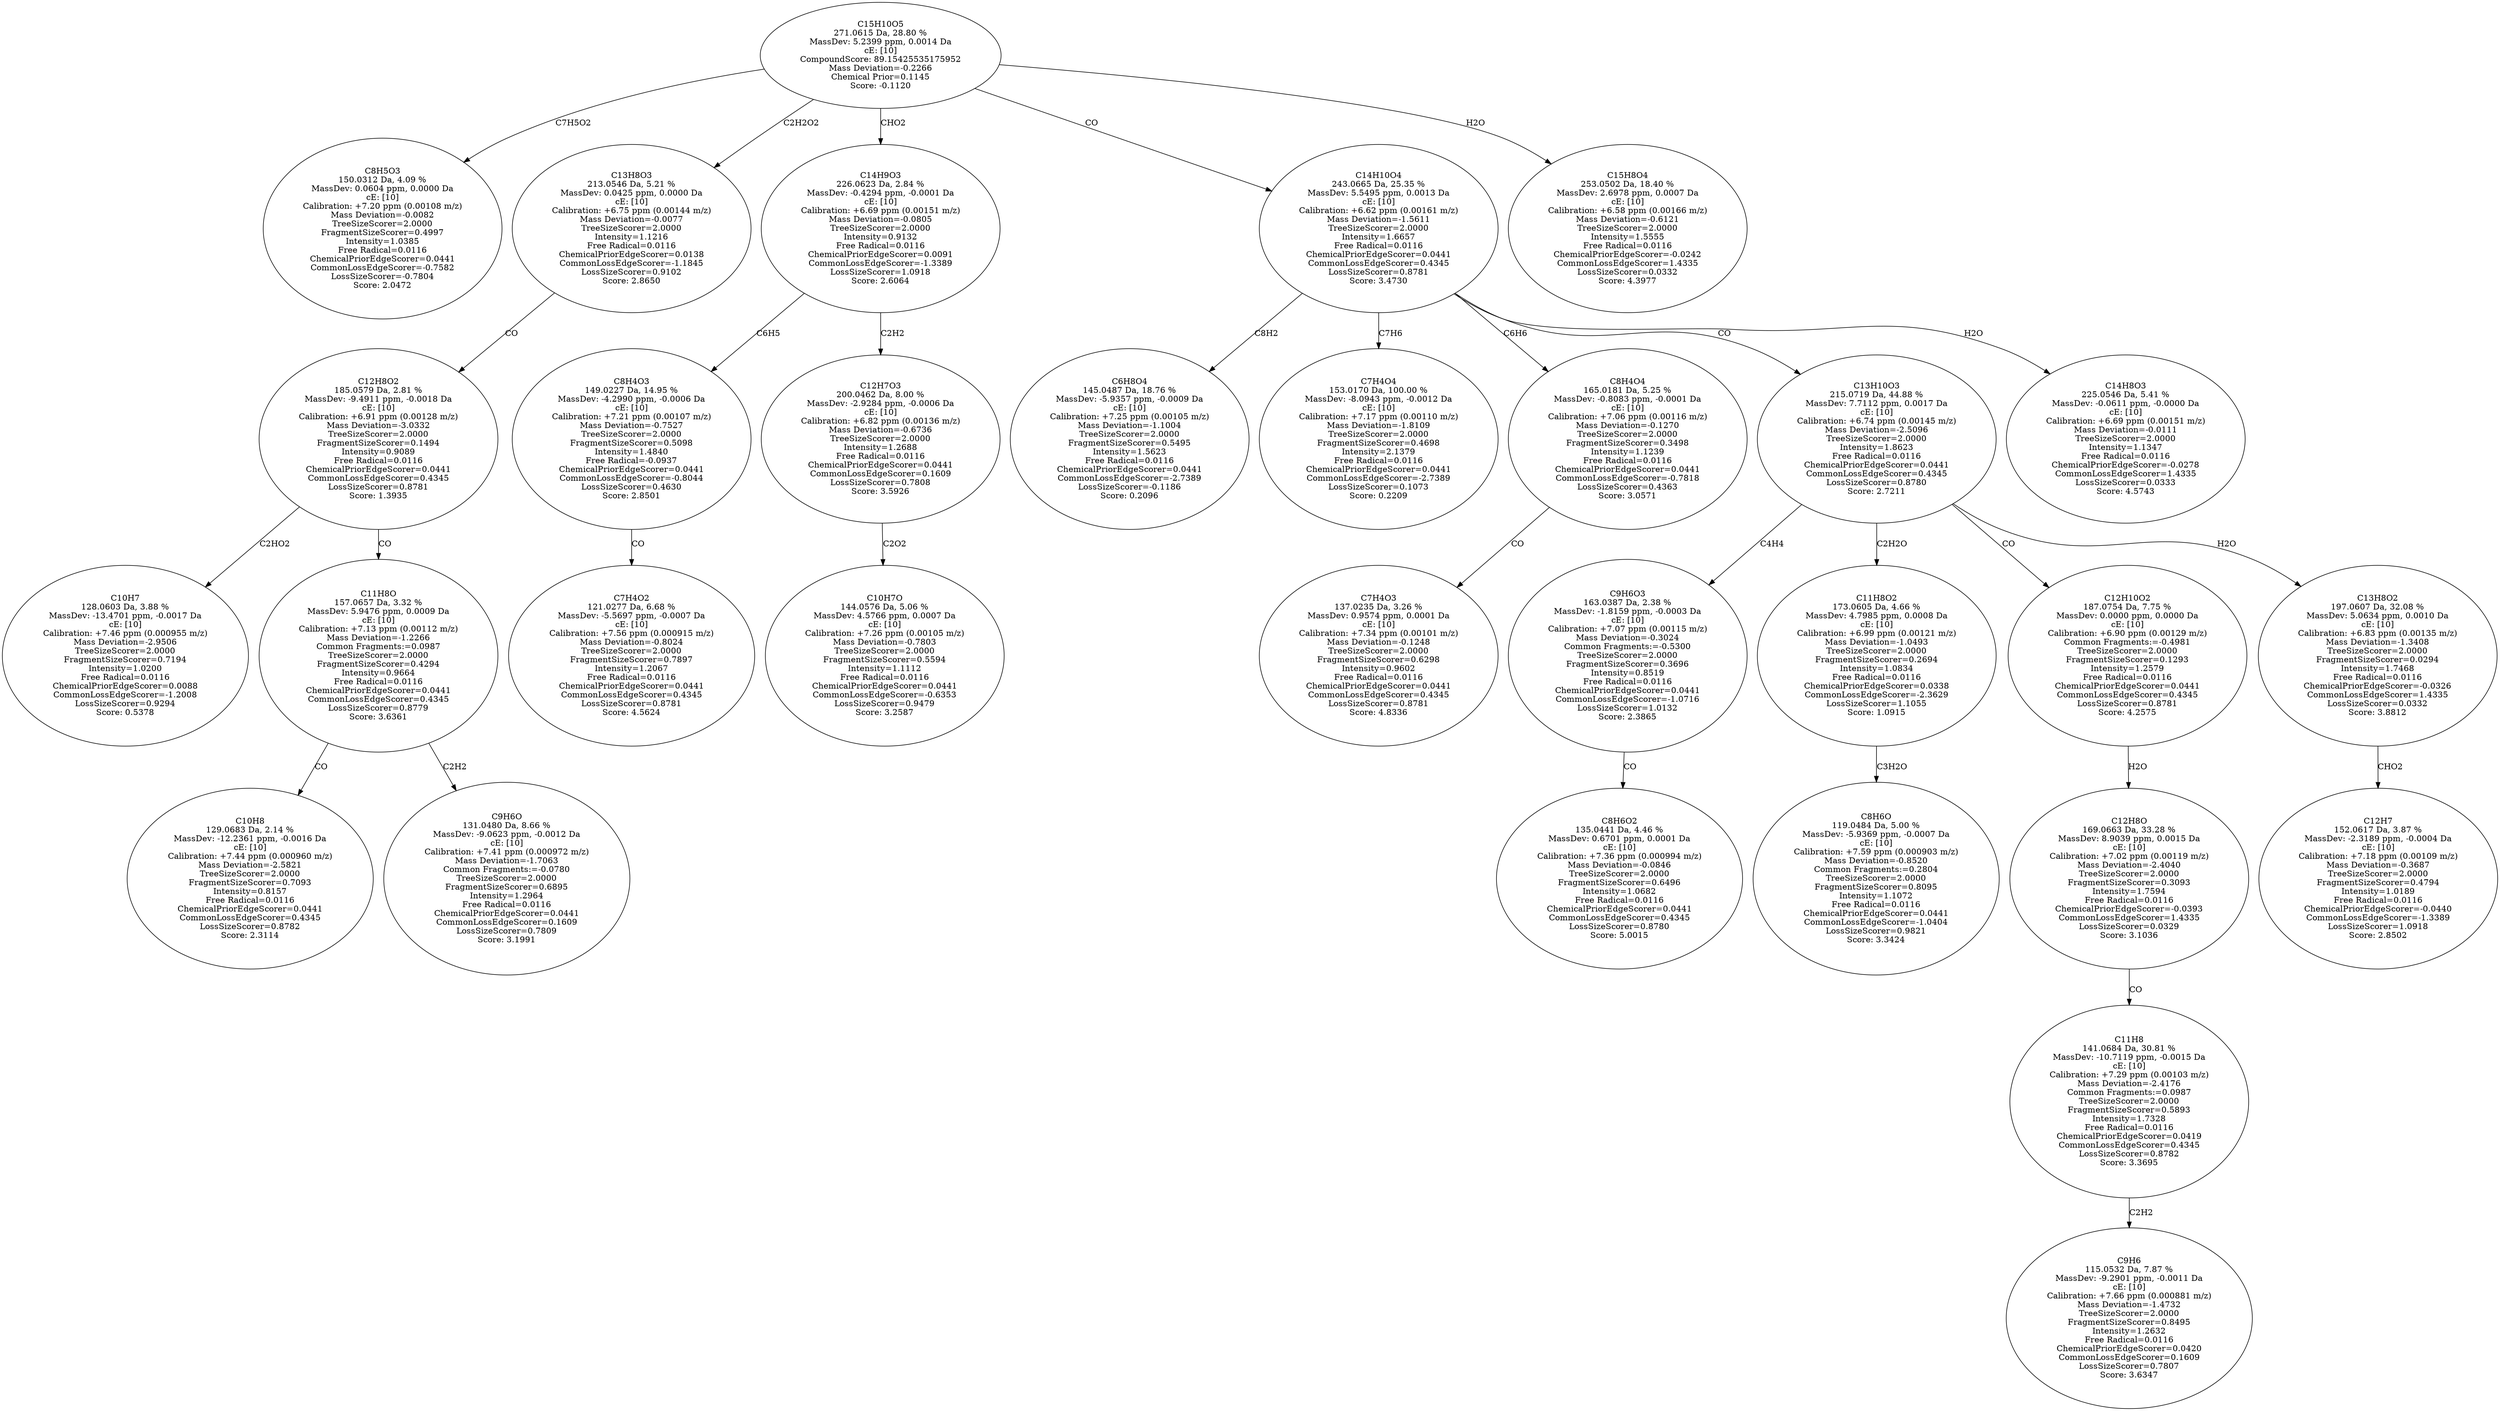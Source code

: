 strict digraph {
v1 [label="C8H5O3\n150.0312 Da, 4.09 %\nMassDev: 0.0604 ppm, 0.0000 Da\ncE: [10]\nCalibration: +7.20 ppm (0.00108 m/z)\nMass Deviation=-0.0082\nTreeSizeScorer=2.0000\nFragmentSizeScorer=0.4997\nIntensity=1.0385\nFree Radical=0.0116\nChemicalPriorEdgeScorer=0.0441\nCommonLossEdgeScorer=-0.7582\nLossSizeScorer=-0.7804\nScore: 2.0472"];
v2 [label="C10H7\n128.0603 Da, 3.88 %\nMassDev: -13.4701 ppm, -0.0017 Da\ncE: [10]\nCalibration: +7.46 ppm (0.000955 m/z)\nMass Deviation=-2.9506\nTreeSizeScorer=2.0000\nFragmentSizeScorer=0.7194\nIntensity=1.0200\nFree Radical=0.0116\nChemicalPriorEdgeScorer=0.0088\nCommonLossEdgeScorer=-1.2008\nLossSizeScorer=0.9294\nScore: 0.5378"];
v3 [label="C10H8\n129.0683 Da, 2.14 %\nMassDev: -12.2361 ppm, -0.0016 Da\ncE: [10]\nCalibration: +7.44 ppm (0.000960 m/z)\nMass Deviation=-2.5821\nTreeSizeScorer=2.0000\nFragmentSizeScorer=0.7093\nIntensity=0.8157\nFree Radical=0.0116\nChemicalPriorEdgeScorer=0.0441\nCommonLossEdgeScorer=0.4345\nLossSizeScorer=0.8782\nScore: 2.3114"];
v4 [label="C9H6O\n131.0480 Da, 8.66 %\nMassDev: -9.0623 ppm, -0.0012 Da\ncE: [10]\nCalibration: +7.41 ppm (0.000972 m/z)\nMass Deviation=-1.7063\nCommon Fragments:=-0.0780\nTreeSizeScorer=2.0000\nFragmentSizeScorer=0.6895\nIntensity=1.2964\nFree Radical=0.0116\nChemicalPriorEdgeScorer=0.0441\nCommonLossEdgeScorer=0.1609\nLossSizeScorer=0.7809\nScore: 3.1991"];
v5 [label="C11H8O\n157.0657 Da, 3.32 %\nMassDev: 5.9476 ppm, 0.0009 Da\ncE: [10]\nCalibration: +7.13 ppm (0.00112 m/z)\nMass Deviation=-1.2266\nCommon Fragments:=0.0987\nTreeSizeScorer=2.0000\nFragmentSizeScorer=0.4294\nIntensity=0.9664\nFree Radical=0.0116\nChemicalPriorEdgeScorer=0.0441\nCommonLossEdgeScorer=0.4345\nLossSizeScorer=0.8779\nScore: 3.6361"];
v6 [label="C12H8O2\n185.0579 Da, 2.81 %\nMassDev: -9.4911 ppm, -0.0018 Da\ncE: [10]\nCalibration: +6.91 ppm (0.00128 m/z)\nMass Deviation=-3.0332\nTreeSizeScorer=2.0000\nFragmentSizeScorer=0.1494\nIntensity=0.9089\nFree Radical=0.0116\nChemicalPriorEdgeScorer=0.0441\nCommonLossEdgeScorer=0.4345\nLossSizeScorer=0.8781\nScore: 1.3935"];
v7 [label="C13H8O3\n213.0546 Da, 5.21 %\nMassDev: 0.0425 ppm, 0.0000 Da\ncE: [10]\nCalibration: +6.75 ppm (0.00144 m/z)\nMass Deviation=-0.0077\nTreeSizeScorer=2.0000\nIntensity=1.1216\nFree Radical=0.0116\nChemicalPriorEdgeScorer=0.0138\nCommonLossEdgeScorer=-1.1845\nLossSizeScorer=0.9102\nScore: 2.8650"];
v8 [label="C7H4O2\n121.0277 Da, 6.68 %\nMassDev: -5.5697 ppm, -0.0007 Da\ncE: [10]\nCalibration: +7.56 ppm (0.000915 m/z)\nMass Deviation=-0.8024\nTreeSizeScorer=2.0000\nFragmentSizeScorer=0.7897\nIntensity=1.2067\nFree Radical=0.0116\nChemicalPriorEdgeScorer=0.0441\nCommonLossEdgeScorer=0.4345\nLossSizeScorer=0.8781\nScore: 4.5624"];
v9 [label="C8H4O3\n149.0227 Da, 14.95 %\nMassDev: -4.2990 ppm, -0.0006 Da\ncE: [10]\nCalibration: +7.21 ppm (0.00107 m/z)\nMass Deviation=-0.7527\nTreeSizeScorer=2.0000\nFragmentSizeScorer=0.5098\nIntensity=1.4840\nFree Radical=-0.0937\nChemicalPriorEdgeScorer=0.0441\nCommonLossEdgeScorer=-0.8044\nLossSizeScorer=0.4630\nScore: 2.8501"];
v10 [label="C10H7O\n144.0576 Da, 5.06 %\nMassDev: 4.5766 ppm, 0.0007 Da\ncE: [10]\nCalibration: +7.26 ppm (0.00105 m/z)\nMass Deviation=-0.7803\nTreeSizeScorer=2.0000\nFragmentSizeScorer=0.5594\nIntensity=1.1112\nFree Radical=0.0116\nChemicalPriorEdgeScorer=0.0441\nCommonLossEdgeScorer=-0.6353\nLossSizeScorer=0.9479\nScore: 3.2587"];
v11 [label="C12H7O3\n200.0462 Da, 8.00 %\nMassDev: -2.9284 ppm, -0.0006 Da\ncE: [10]\nCalibration: +6.82 ppm (0.00136 m/z)\nMass Deviation=-0.6736\nTreeSizeScorer=2.0000\nIntensity=1.2688\nFree Radical=0.0116\nChemicalPriorEdgeScorer=0.0441\nCommonLossEdgeScorer=0.1609\nLossSizeScorer=0.7808\nScore: 3.5926"];
v12 [label="C14H9O3\n226.0623 Da, 2.84 %\nMassDev: -0.4294 ppm, -0.0001 Da\ncE: [10]\nCalibration: +6.69 ppm (0.00151 m/z)\nMass Deviation=-0.0805\nTreeSizeScorer=2.0000\nIntensity=0.9132\nFree Radical=0.0116\nChemicalPriorEdgeScorer=0.0091\nCommonLossEdgeScorer=-1.3389\nLossSizeScorer=1.0918\nScore: 2.6064"];
v13 [label="C6H8O4\n145.0487 Da, 18.76 %\nMassDev: -5.9357 ppm, -0.0009 Da\ncE: [10]\nCalibration: +7.25 ppm (0.00105 m/z)\nMass Deviation=-1.1004\nTreeSizeScorer=2.0000\nFragmentSizeScorer=0.5495\nIntensity=1.5623\nFree Radical=0.0116\nChemicalPriorEdgeScorer=0.0441\nCommonLossEdgeScorer=-2.7389\nLossSizeScorer=-0.1186\nScore: 0.2096"];
v14 [label="C7H4O4\n153.0170 Da, 100.00 %\nMassDev: -8.0943 ppm, -0.0012 Da\ncE: [10]\nCalibration: +7.17 ppm (0.00110 m/z)\nMass Deviation=-1.8109\nTreeSizeScorer=2.0000\nFragmentSizeScorer=0.4698\nIntensity=2.1379\nFree Radical=0.0116\nChemicalPriorEdgeScorer=0.0441\nCommonLossEdgeScorer=-2.7389\nLossSizeScorer=0.1073\nScore: 0.2209"];
v15 [label="C7H4O3\n137.0235 Da, 3.26 %\nMassDev: 0.9574 ppm, 0.0001 Da\ncE: [10]\nCalibration: +7.34 ppm (0.00101 m/z)\nMass Deviation=-0.1248\nTreeSizeScorer=2.0000\nFragmentSizeScorer=0.6298\nIntensity=0.9602\nFree Radical=0.0116\nChemicalPriorEdgeScorer=0.0441\nCommonLossEdgeScorer=0.4345\nLossSizeScorer=0.8781\nScore: 4.8336"];
v16 [label="C8H4O4\n165.0181 Da, 5.25 %\nMassDev: -0.8083 ppm, -0.0001 Da\ncE: [10]\nCalibration: +7.06 ppm (0.00116 m/z)\nMass Deviation=-0.1270\nTreeSizeScorer=2.0000\nFragmentSizeScorer=0.3498\nIntensity=1.1239\nFree Radical=0.0116\nChemicalPriorEdgeScorer=0.0441\nCommonLossEdgeScorer=-0.7818\nLossSizeScorer=0.4363\nScore: 3.0571"];
v17 [label="C8H6O2\n135.0441 Da, 4.46 %\nMassDev: 0.6701 ppm, 0.0001 Da\ncE: [10]\nCalibration: +7.36 ppm (0.000994 m/z)\nMass Deviation=-0.0846\nTreeSizeScorer=2.0000\nFragmentSizeScorer=0.6496\nIntensity=1.0682\nFree Radical=0.0116\nChemicalPriorEdgeScorer=0.0441\nCommonLossEdgeScorer=0.4345\nLossSizeScorer=0.8780\nScore: 5.0015"];
v18 [label="C9H6O3\n163.0387 Da, 2.38 %\nMassDev: -1.8159 ppm, -0.0003 Da\ncE: [10]\nCalibration: +7.07 ppm (0.00115 m/z)\nMass Deviation=-0.3024\nCommon Fragments:=-0.5300\nTreeSizeScorer=2.0000\nFragmentSizeScorer=0.3696\nIntensity=0.8519\nFree Radical=0.0116\nChemicalPriorEdgeScorer=0.0441\nCommonLossEdgeScorer=-1.0716\nLossSizeScorer=1.0132\nScore: 2.3865"];
v19 [label="C8H6O\n119.0484 Da, 5.00 %\nMassDev: -5.9369 ppm, -0.0007 Da\ncE: [10]\nCalibration: +7.59 ppm (0.000903 m/z)\nMass Deviation=-0.8520\nCommon Fragments:=0.2804\nTreeSizeScorer=2.0000\nFragmentSizeScorer=0.8095\nIntensity=1.1072\nFree Radical=0.0116\nChemicalPriorEdgeScorer=0.0441\nCommonLossEdgeScorer=-1.0404\nLossSizeScorer=0.9821\nScore: 3.3424"];
v20 [label="C11H8O2\n173.0605 Da, 4.66 %\nMassDev: 4.7985 ppm, 0.0008 Da\ncE: [10]\nCalibration: +6.99 ppm (0.00121 m/z)\nMass Deviation=-1.0493\nTreeSizeScorer=2.0000\nFragmentSizeScorer=0.2694\nIntensity=1.0834\nFree Radical=0.0116\nChemicalPriorEdgeScorer=0.0338\nCommonLossEdgeScorer=-2.3629\nLossSizeScorer=1.1055\nScore: 1.0915"];
v21 [label="C9H6\n115.0532 Da, 7.87 %\nMassDev: -9.2901 ppm, -0.0011 Da\ncE: [10]\nCalibration: +7.66 ppm (0.000881 m/z)\nMass Deviation=-1.4732\nTreeSizeScorer=2.0000\nFragmentSizeScorer=0.8495\nIntensity=1.2632\nFree Radical=0.0116\nChemicalPriorEdgeScorer=0.0420\nCommonLossEdgeScorer=0.1609\nLossSizeScorer=0.7807\nScore: 3.6347"];
v22 [label="C11H8\n141.0684 Da, 30.81 %\nMassDev: -10.7119 ppm, -0.0015 Da\ncE: [10]\nCalibration: +7.29 ppm (0.00103 m/z)\nMass Deviation=-2.4176\nCommon Fragments:=0.0987\nTreeSizeScorer=2.0000\nFragmentSizeScorer=0.5893\nIntensity=1.7328\nFree Radical=0.0116\nChemicalPriorEdgeScorer=0.0419\nCommonLossEdgeScorer=0.4345\nLossSizeScorer=0.8782\nScore: 3.3695"];
v23 [label="C12H8O\n169.0663 Da, 33.28 %\nMassDev: 8.9039 ppm, 0.0015 Da\ncE: [10]\nCalibration: +7.02 ppm (0.00119 m/z)\nMass Deviation=-2.4040\nTreeSizeScorer=2.0000\nFragmentSizeScorer=0.3093\nIntensity=1.7594\nFree Radical=0.0116\nChemicalPriorEdgeScorer=-0.0393\nCommonLossEdgeScorer=1.4335\nLossSizeScorer=0.0329\nScore: 3.1036"];
v24 [label="C12H10O2\n187.0754 Da, 7.75 %\nMassDev: 0.0000 ppm, 0.0000 Da\ncE: [10]\nCalibration: +6.90 ppm (0.00129 m/z)\nCommon Fragments:=-0.4981\nTreeSizeScorer=2.0000\nFragmentSizeScorer=0.1293\nIntensity=1.2579\nFree Radical=0.0116\nChemicalPriorEdgeScorer=0.0441\nCommonLossEdgeScorer=0.4345\nLossSizeScorer=0.8781\nScore: 4.2575"];
v25 [label="C12H7\n152.0617 Da, 3.87 %\nMassDev: -2.3189 ppm, -0.0004 Da\ncE: [10]\nCalibration: +7.18 ppm (0.00109 m/z)\nMass Deviation=-0.3687\nTreeSizeScorer=2.0000\nFragmentSizeScorer=0.4794\nIntensity=1.0189\nFree Radical=0.0116\nChemicalPriorEdgeScorer=-0.0440\nCommonLossEdgeScorer=-1.3389\nLossSizeScorer=1.0918\nScore: 2.8502"];
v26 [label="C13H8O2\n197.0607 Da, 32.08 %\nMassDev: 5.0634 ppm, 0.0010 Da\ncE: [10]\nCalibration: +6.83 ppm (0.00135 m/z)\nMass Deviation=-1.3408\nTreeSizeScorer=2.0000\nFragmentSizeScorer=0.0294\nIntensity=1.7468\nFree Radical=0.0116\nChemicalPriorEdgeScorer=-0.0326\nCommonLossEdgeScorer=1.4335\nLossSizeScorer=0.0332\nScore: 3.8812"];
v27 [label="C13H10O3\n215.0719 Da, 44.88 %\nMassDev: 7.7112 ppm, 0.0017 Da\ncE: [10]\nCalibration: +6.74 ppm (0.00145 m/z)\nMass Deviation=-2.5096\nTreeSizeScorer=2.0000\nIntensity=1.8623\nFree Radical=0.0116\nChemicalPriorEdgeScorer=0.0441\nCommonLossEdgeScorer=0.4345\nLossSizeScorer=0.8780\nScore: 2.7211"];
v28 [label="C14H8O3\n225.0546 Da, 5.41 %\nMassDev: -0.0611 ppm, -0.0000 Da\ncE: [10]\nCalibration: +6.69 ppm (0.00151 m/z)\nMass Deviation=-0.0111\nTreeSizeScorer=2.0000\nIntensity=1.1347\nFree Radical=0.0116\nChemicalPriorEdgeScorer=-0.0278\nCommonLossEdgeScorer=1.4335\nLossSizeScorer=0.0333\nScore: 4.5743"];
v29 [label="C14H10O4\n243.0665 Da, 25.35 %\nMassDev: 5.5495 ppm, 0.0013 Da\ncE: [10]\nCalibration: +6.62 ppm (0.00161 m/z)\nMass Deviation=-1.5611\nTreeSizeScorer=2.0000\nIntensity=1.6657\nFree Radical=0.0116\nChemicalPriorEdgeScorer=0.0441\nCommonLossEdgeScorer=0.4345\nLossSizeScorer=0.8781\nScore: 3.4730"];
v30 [label="C15H8O4\n253.0502 Da, 18.40 %\nMassDev: 2.6978 ppm, 0.0007 Da\ncE: [10]\nCalibration: +6.58 ppm (0.00166 m/z)\nMass Deviation=-0.6121\nTreeSizeScorer=2.0000\nIntensity=1.5555\nFree Radical=0.0116\nChemicalPriorEdgeScorer=-0.0242\nCommonLossEdgeScorer=1.4335\nLossSizeScorer=0.0332\nScore: 4.3977"];
v31 [label="C15H10O5\n271.0615 Da, 28.80 %\nMassDev: 5.2399 ppm, 0.0014 Da\ncE: [10]\nCompoundScore: 89.15425535175952\nMass Deviation=-0.2266\nChemical Prior=0.1145\nScore: -0.1120"];
v31 -> v1 [label="C7H5O2"];
v6 -> v2 [label="C2HO2"];
v5 -> v3 [label="CO"];
v5 -> v4 [label="C2H2"];
v6 -> v5 [label="CO"];
v7 -> v6 [label="CO"];
v31 -> v7 [label="C2H2O2"];
v9 -> v8 [label="CO"];
v12 -> v9 [label="C6H5"];
v11 -> v10 [label="C2O2"];
v12 -> v11 [label="C2H2"];
v31 -> v12 [label="CHO2"];
v29 -> v13 [label="C8H2"];
v29 -> v14 [label="C7H6"];
v16 -> v15 [label="CO"];
v29 -> v16 [label="C6H6"];
v18 -> v17 [label="CO"];
v27 -> v18 [label="C4H4"];
v20 -> v19 [label="C3H2O"];
v27 -> v20 [label="C2H2O"];
v22 -> v21 [label="C2H2"];
v23 -> v22 [label="CO"];
v24 -> v23 [label="H2O"];
v27 -> v24 [label="CO"];
v26 -> v25 [label="CHO2"];
v27 -> v26 [label="H2O"];
v29 -> v27 [label="CO"];
v29 -> v28 [label="H2O"];
v31 -> v29 [label="CO"];
v31 -> v30 [label="H2O"];
}